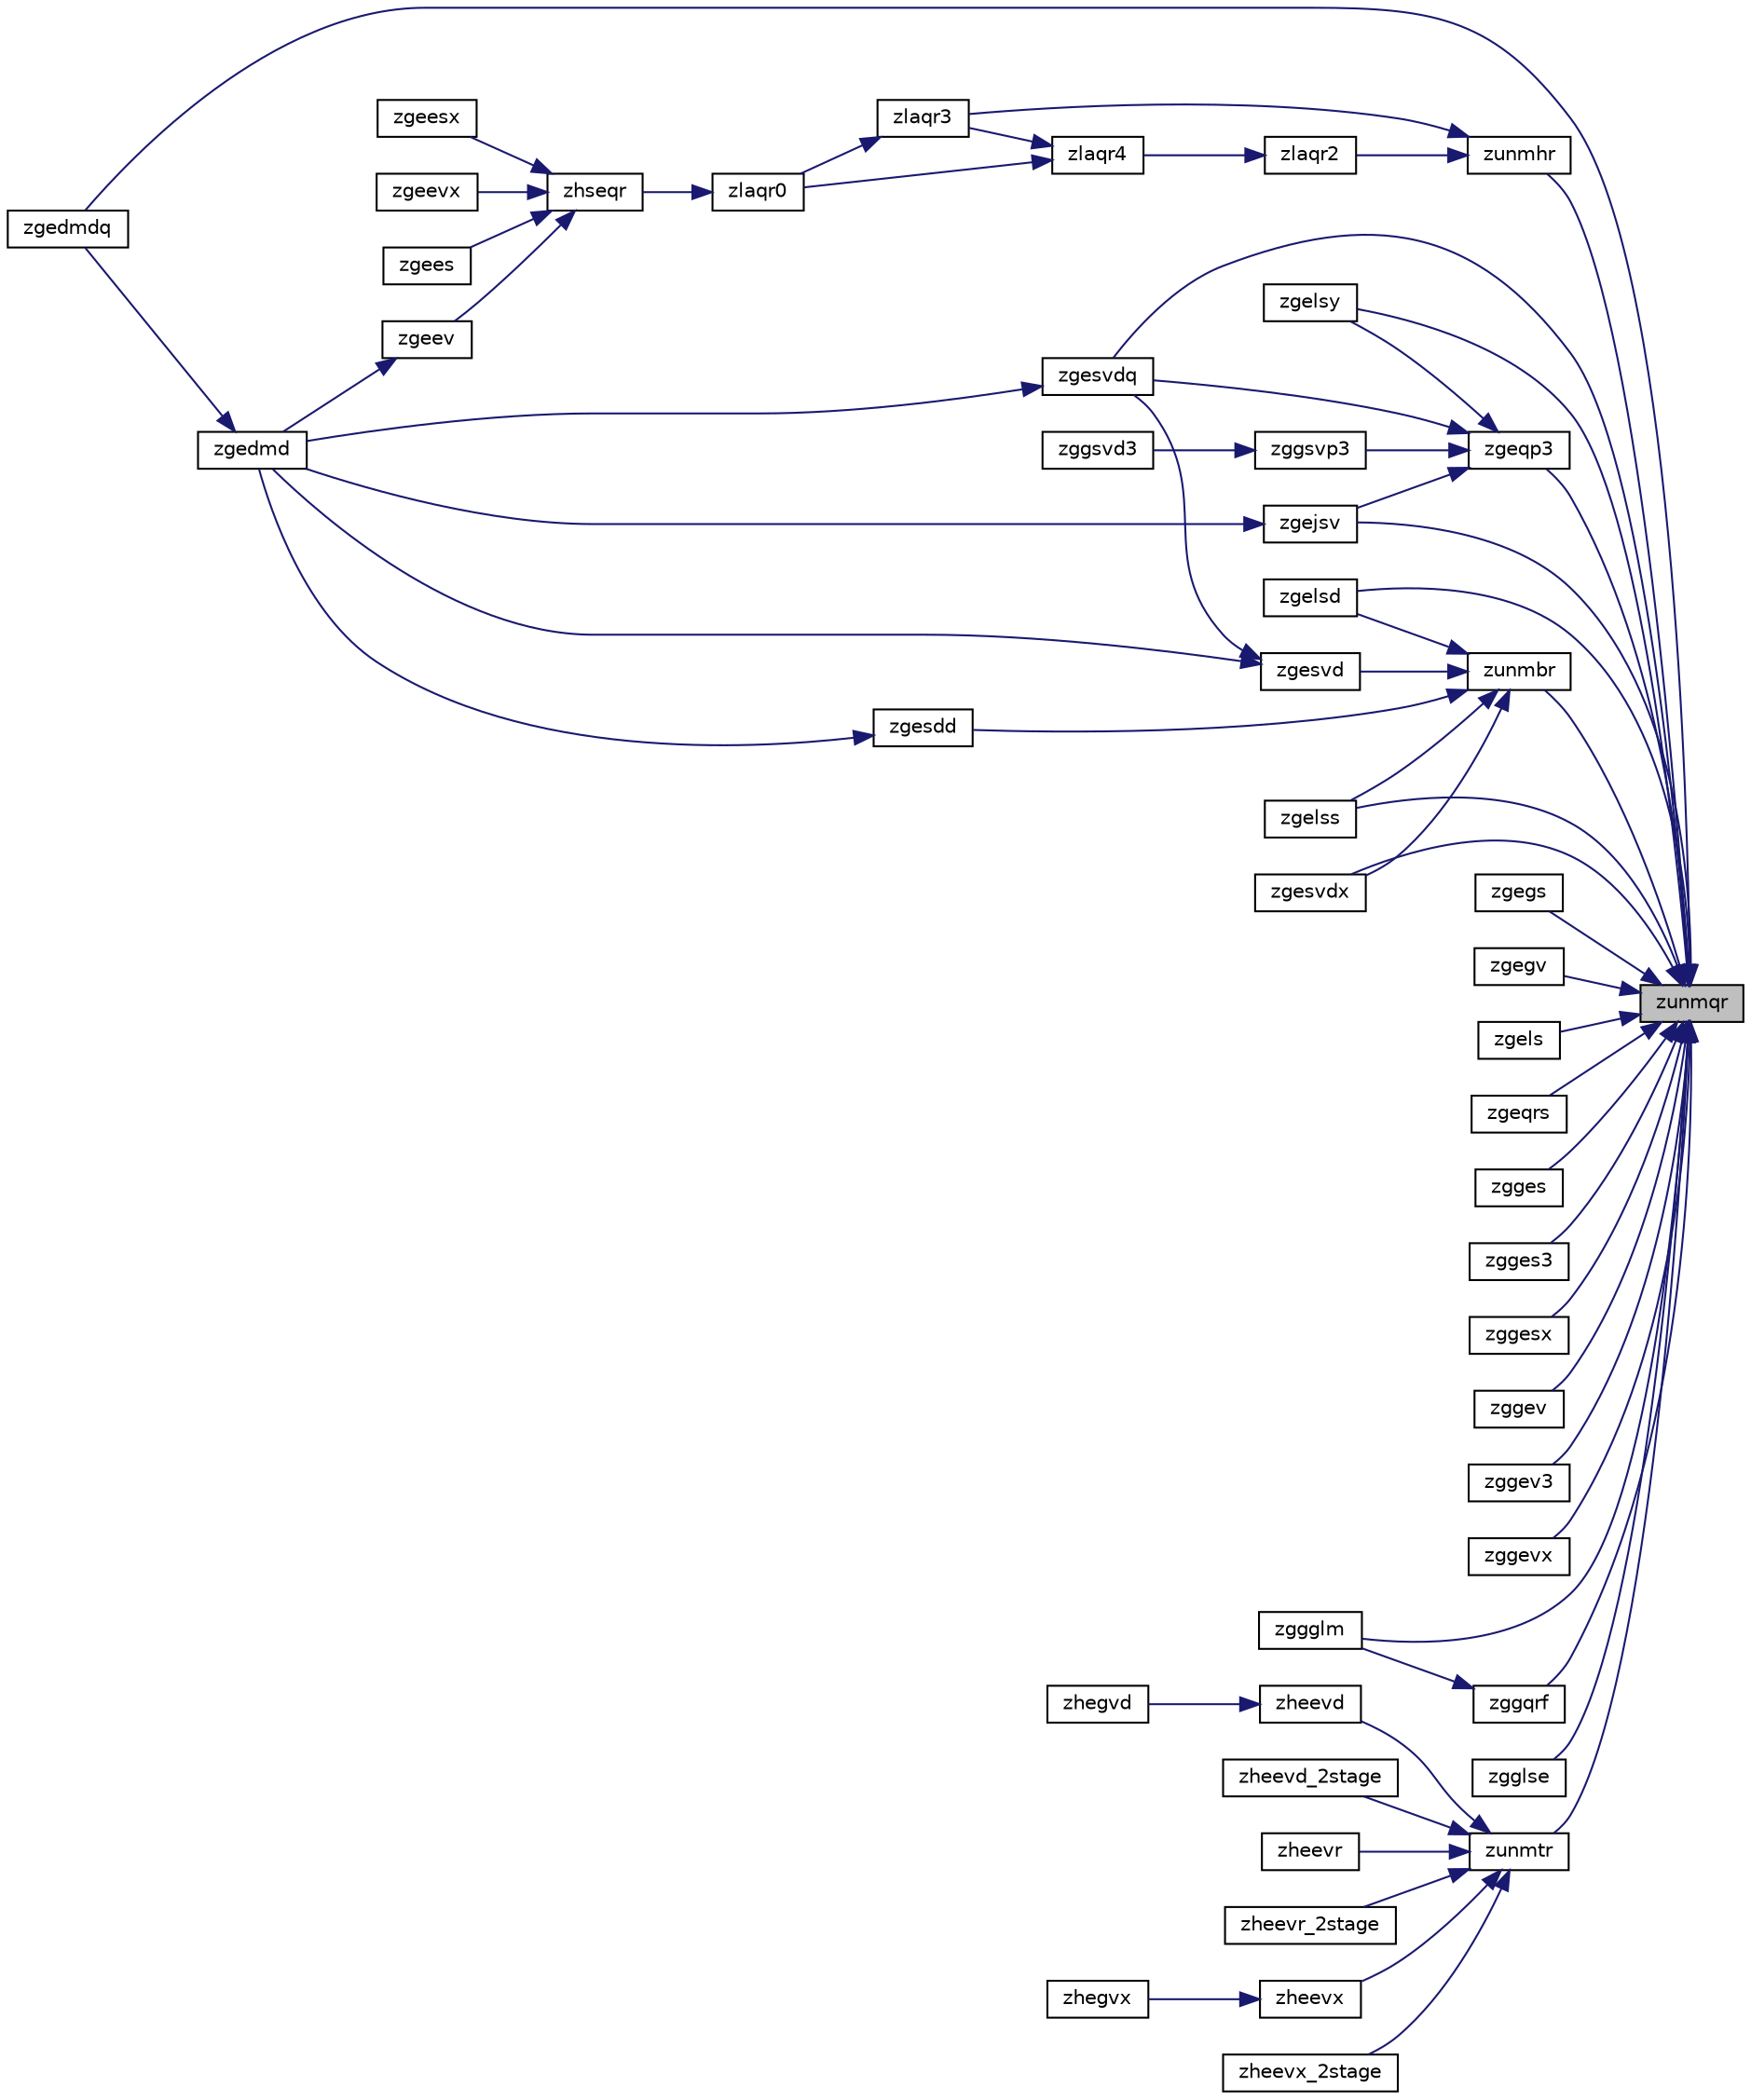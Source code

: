 digraph "zunmqr"
{
 // LATEX_PDF_SIZE
  edge [fontname="Helvetica",fontsize="10",labelfontname="Helvetica",labelfontsize="10"];
  node [fontname="Helvetica",fontsize="10",shape=record];
  rankdir="RL";
  Node1 [label="zunmqr",height=0.2,width=0.4,color="black", fillcolor="grey75", style="filled", fontcolor="black",tooltip="ZUNMQR"];
  Node1 -> Node2 [dir="back",color="midnightblue",fontsize="10",style="solid",fontname="Helvetica"];
  Node2 [label="zgedmdq",height=0.2,width=0.4,color="black", fillcolor="white", style="filled",URL="$zgedmdq_8f90.html#a2ed954e87a52cfdd0bf0d61a1ff43e16",tooltip="ZGEDMDQ computes the Dynamic Mode Decomposition (DMD) for a pair of data snapshot matrices."];
  Node1 -> Node3 [dir="back",color="midnightblue",fontsize="10",style="solid",fontname="Helvetica"];
  Node3 [label="zgegs",height=0.2,width=0.4,color="black", fillcolor="white", style="filled",URL="$zgegs_8f.html#ad43ce2e0f0453844b8ff88c5dfe30b13",tooltip="ZGEGS computes the eigenvalues, Schur form, and, optionally, the left and or/right Schur vectors of a..."];
  Node1 -> Node4 [dir="back",color="midnightblue",fontsize="10",style="solid",fontname="Helvetica"];
  Node4 [label="zgegv",height=0.2,width=0.4,color="black", fillcolor="white", style="filled",URL="$zgegv_8f.html#a16024be7f650b57a748b1947d64adbe5",tooltip="ZGEGV computes the eigenvalues and, optionally, the left and/or right eigenvectors of a complex matri..."];
  Node1 -> Node5 [dir="back",color="midnightblue",fontsize="10",style="solid",fontname="Helvetica"];
  Node5 [label="zgejsv",height=0.2,width=0.4,color="black", fillcolor="white", style="filled",URL="$zgejsv_8f.html#a3f8a01747e82e013b3057d4c6c9bbbd4",tooltip="ZGEJSV"];
  Node5 -> Node6 [dir="back",color="midnightblue",fontsize="10",style="solid",fontname="Helvetica"];
  Node6 [label="zgedmd",height=0.2,width=0.4,color="black", fillcolor="white", style="filled",URL="$zgedmd_8f90.html#a09cef60be58f076072bb592bd1223dec",tooltip="ZGEDMD computes the Dynamic Mode Decomposition (DMD) for a pair of data snapshot matrices."];
  Node6 -> Node2 [dir="back",color="midnightblue",fontsize="10",style="solid",fontname="Helvetica"];
  Node1 -> Node7 [dir="back",color="midnightblue",fontsize="10",style="solid",fontname="Helvetica"];
  Node7 [label="zgels",height=0.2,width=0.4,color="black", fillcolor="white", style="filled",URL="$zgels_8f.html#a1d8089ba1e1538eb3d1ab0ebe97596c7",tooltip="ZGELS solves overdetermined or underdetermined systems for GE matrices"];
  Node1 -> Node8 [dir="back",color="midnightblue",fontsize="10",style="solid",fontname="Helvetica"];
  Node8 [label="zgelsd",height=0.2,width=0.4,color="black", fillcolor="white", style="filled",URL="$zgelsd_8f.html#ae06e94cada1d406119efa6251a4eb308",tooltip="ZGELSD computes the minimum-norm solution to a linear least squares problem for GE matrices"];
  Node1 -> Node9 [dir="back",color="midnightblue",fontsize="10",style="solid",fontname="Helvetica"];
  Node9 [label="zgelss",height=0.2,width=0.4,color="black", fillcolor="white", style="filled",URL="$zgelss_8f.html#a61e68db68886c3f80753fac87ca35a6e",tooltip="ZGELSS solves overdetermined or underdetermined systems for GE matrices"];
  Node1 -> Node10 [dir="back",color="midnightblue",fontsize="10",style="solid",fontname="Helvetica"];
  Node10 [label="zgelsy",height=0.2,width=0.4,color="black", fillcolor="white", style="filled",URL="$zgelsy_8f.html#ab538c5c13af357a23b3b7433a3971354",tooltip="ZGELSY solves overdetermined or underdetermined systems for GE matrices"];
  Node1 -> Node11 [dir="back",color="midnightblue",fontsize="10",style="solid",fontname="Helvetica"];
  Node11 [label="zgeqp3",height=0.2,width=0.4,color="black", fillcolor="white", style="filled",URL="$zgeqp3_8f.html#a2b95c0e9330d8b3f0d9468d99c28d36e",tooltip="ZGEQP3"];
  Node11 -> Node5 [dir="back",color="midnightblue",fontsize="10",style="solid",fontname="Helvetica"];
  Node11 -> Node10 [dir="back",color="midnightblue",fontsize="10",style="solid",fontname="Helvetica"];
  Node11 -> Node12 [dir="back",color="midnightblue",fontsize="10",style="solid",fontname="Helvetica"];
  Node12 [label="zgesvdq",height=0.2,width=0.4,color="black", fillcolor="white", style="filled",URL="$zgesvdq_8f.html#a964d223acba8bbc2118353c864fa2a39",tooltip="ZGESVDQ computes the singular value decomposition (SVD) with a QR-Preconditioned QR SVD Method for GE..."];
  Node12 -> Node6 [dir="back",color="midnightblue",fontsize="10",style="solid",fontname="Helvetica"];
  Node11 -> Node13 [dir="back",color="midnightblue",fontsize="10",style="solid",fontname="Helvetica"];
  Node13 [label="zggsvp3",height=0.2,width=0.4,color="black", fillcolor="white", style="filled",URL="$zggsvp3_8f.html#a25077757e97dda6e76642656189d806e",tooltip="ZGGSVP3"];
  Node13 -> Node14 [dir="back",color="midnightblue",fontsize="10",style="solid",fontname="Helvetica"];
  Node14 [label="zggsvd3",height=0.2,width=0.4,color="black", fillcolor="white", style="filled",URL="$zggsvd3_8f.html#a475afe0b3e08089cac32364ef01895da",tooltip="ZGGSVD3 computes the singular value decomposition (SVD) for OTHER matrices"];
  Node1 -> Node15 [dir="back",color="midnightblue",fontsize="10",style="solid",fontname="Helvetica"];
  Node15 [label="zgeqrs",height=0.2,width=0.4,color="black", fillcolor="white", style="filled",URL="$zgeqrs_8f.html#ae16c0de73b5f5d10451d0823e0f40fc6",tooltip="ZGEQRS"];
  Node1 -> Node12 [dir="back",color="midnightblue",fontsize="10",style="solid",fontname="Helvetica"];
  Node1 -> Node16 [dir="back",color="midnightblue",fontsize="10",style="solid",fontname="Helvetica"];
  Node16 [label="zgesvdx",height=0.2,width=0.4,color="black", fillcolor="white", style="filled",URL="$zgesvdx_8f.html#a6a739f1460b776c50cf0b5f6ac45a518",tooltip="ZGESVDX computes the singular value decomposition (SVD) for GE matrices"];
  Node1 -> Node17 [dir="back",color="midnightblue",fontsize="10",style="solid",fontname="Helvetica"];
  Node17 [label="zgges",height=0.2,width=0.4,color="black", fillcolor="white", style="filled",URL="$zgges_8f.html#a788ffb82ac609cc3e99de43c4cea3e7b",tooltip="ZGGES computes the eigenvalues, the Schur form, and, optionally, the matrix of Schur vectors for GE m..."];
  Node1 -> Node18 [dir="back",color="midnightblue",fontsize="10",style="solid",fontname="Helvetica"];
  Node18 [label="zgges3",height=0.2,width=0.4,color="black", fillcolor="white", style="filled",URL="$zgges3_8f.html#a20c384504d174350a16063cbc115281e",tooltip="ZGGES3 computes the eigenvalues, the Schur form, and, optionally, the matrix of Schur vectors for GE ..."];
  Node1 -> Node19 [dir="back",color="midnightblue",fontsize="10",style="solid",fontname="Helvetica"];
  Node19 [label="zggesx",height=0.2,width=0.4,color="black", fillcolor="white", style="filled",URL="$zggesx_8f.html#a73f44f731074e8f98990b89711bd60fa",tooltip="ZGGESX computes the eigenvalues, the Schur form, and, optionally, the matrix of Schur vectors for GE ..."];
  Node1 -> Node20 [dir="back",color="midnightblue",fontsize="10",style="solid",fontname="Helvetica"];
  Node20 [label="zggev",height=0.2,width=0.4,color="black", fillcolor="white", style="filled",URL="$zggev_8f.html#a79fcce20c617429ccf985e6f123a6171",tooltip="ZGGEV computes the eigenvalues and, optionally, the left and/or right eigenvectors for GE matrices"];
  Node1 -> Node21 [dir="back",color="midnightblue",fontsize="10",style="solid",fontname="Helvetica"];
  Node21 [label="zggev3",height=0.2,width=0.4,color="black", fillcolor="white", style="filled",URL="$zggev3_8f.html#a5c144215dc103ce90a76e324d36e0ec4",tooltip="ZGGEV3 computes the eigenvalues and, optionally, the left and/or right eigenvectors for GE matrices (..."];
  Node1 -> Node22 [dir="back",color="midnightblue",fontsize="10",style="solid",fontname="Helvetica"];
  Node22 [label="zggevx",height=0.2,width=0.4,color="black", fillcolor="white", style="filled",URL="$zggevx_8f.html#aad769423756706f1186027c9dd7615e4",tooltip="ZGGEVX computes the eigenvalues and, optionally, the left and/or right eigenvectors for GE matrices"];
  Node1 -> Node23 [dir="back",color="midnightblue",fontsize="10",style="solid",fontname="Helvetica"];
  Node23 [label="zggglm",height=0.2,width=0.4,color="black", fillcolor="white", style="filled",URL="$zggglm_8f.html#a7e9ce5ea3c8adfc5d28e92904c34984f",tooltip="ZGGGLM"];
  Node1 -> Node24 [dir="back",color="midnightblue",fontsize="10",style="solid",fontname="Helvetica"];
  Node24 [label="zgglse",height=0.2,width=0.4,color="black", fillcolor="white", style="filled",URL="$zgglse_8f.html#a68024ddaa87dd52db7298afb9ba39492",tooltip="ZGGLSE solves overdetermined or underdetermined systems for OTHER matrices"];
  Node1 -> Node25 [dir="back",color="midnightblue",fontsize="10",style="solid",fontname="Helvetica"];
  Node25 [label="zggqrf",height=0.2,width=0.4,color="black", fillcolor="white", style="filled",URL="$zggqrf_8f.html#a79e99ded5bc12a54b8b581b84e2a093b",tooltip="ZGGQRF"];
  Node25 -> Node23 [dir="back",color="midnightblue",fontsize="10",style="solid",fontname="Helvetica"];
  Node1 -> Node26 [dir="back",color="midnightblue",fontsize="10",style="solid",fontname="Helvetica"];
  Node26 [label="zunmbr",height=0.2,width=0.4,color="black", fillcolor="white", style="filled",URL="$zunmbr_8f.html#af222f80e8228a6ef483a38e60fd82fe0",tooltip="ZUNMBR"];
  Node26 -> Node8 [dir="back",color="midnightblue",fontsize="10",style="solid",fontname="Helvetica"];
  Node26 -> Node9 [dir="back",color="midnightblue",fontsize="10",style="solid",fontname="Helvetica"];
  Node26 -> Node27 [dir="back",color="midnightblue",fontsize="10",style="solid",fontname="Helvetica"];
  Node27 [label="zgesdd",height=0.2,width=0.4,color="black", fillcolor="white", style="filled",URL="$zgesdd_8f.html#accb06ed106ce18814ad7069dcb43aa27",tooltip="ZGESDD"];
  Node27 -> Node6 [dir="back",color="midnightblue",fontsize="10",style="solid",fontname="Helvetica"];
  Node26 -> Node28 [dir="back",color="midnightblue",fontsize="10",style="solid",fontname="Helvetica"];
  Node28 [label="zgesvd",height=0.2,width=0.4,color="black", fillcolor="white", style="filled",URL="$zgesvd_8f.html#ad6f0c85f3cca2968e1ef901d2b6014ee",tooltip="ZGESVD computes the singular value decomposition (SVD) for GE matrices"];
  Node28 -> Node6 [dir="back",color="midnightblue",fontsize="10",style="solid",fontname="Helvetica"];
  Node28 -> Node12 [dir="back",color="midnightblue",fontsize="10",style="solid",fontname="Helvetica"];
  Node26 -> Node16 [dir="back",color="midnightblue",fontsize="10",style="solid",fontname="Helvetica"];
  Node1 -> Node29 [dir="back",color="midnightblue",fontsize="10",style="solid",fontname="Helvetica"];
  Node29 [label="zunmhr",height=0.2,width=0.4,color="black", fillcolor="white", style="filled",URL="$zunmhr_8f.html#a5afbf51ef75165fe50d4ef38271c788b",tooltip="ZUNMHR"];
  Node29 -> Node30 [dir="back",color="midnightblue",fontsize="10",style="solid",fontname="Helvetica"];
  Node30 [label="zlaqr2",height=0.2,width=0.4,color="black", fillcolor="white", style="filled",URL="$zlaqr2_8f.html#a3de0348a1d15c5b1dded4b2fe0fdd852",tooltip="ZLAQR2 performs the unitary similarity transformation of a Hessenberg matrix to detect and deflate fu..."];
  Node30 -> Node31 [dir="back",color="midnightblue",fontsize="10",style="solid",fontname="Helvetica"];
  Node31 [label="zlaqr4",height=0.2,width=0.4,color="black", fillcolor="white", style="filled",URL="$zlaqr4_8f.html#affbc148af22beee1f25d9763ecbfaebe",tooltip="ZLAQR4 computes the eigenvalues of a Hessenberg matrix, and optionally the matrices from the Schur de..."];
  Node31 -> Node32 [dir="back",color="midnightblue",fontsize="10",style="solid",fontname="Helvetica"];
  Node32 [label="zlaqr0",height=0.2,width=0.4,color="black", fillcolor="white", style="filled",URL="$zlaqr0_8f.html#af64ceaf5a4eb1f96e03827ca11392326",tooltip="ZLAQR0 computes the eigenvalues of a Hessenberg matrix, and optionally the matrices from the Schur de..."];
  Node32 -> Node33 [dir="back",color="midnightblue",fontsize="10",style="solid",fontname="Helvetica"];
  Node33 [label="zhseqr",height=0.2,width=0.4,color="black", fillcolor="white", style="filled",URL="$zhseqr_8f.html#a72a026b11daa19641a162d05b8b1e0c9",tooltip="ZHSEQR"];
  Node33 -> Node34 [dir="back",color="midnightblue",fontsize="10",style="solid",fontname="Helvetica"];
  Node34 [label="zgees",height=0.2,width=0.4,color="black", fillcolor="white", style="filled",URL="$zgees_8f.html#a255e11cea9a4fdadaffd2506c86ce53b",tooltip="ZGEES computes the eigenvalues, the Schur form, and, optionally, the matrix of Schur vectors for GE m..."];
  Node33 -> Node35 [dir="back",color="midnightblue",fontsize="10",style="solid",fontname="Helvetica"];
  Node35 [label="zgeesx",height=0.2,width=0.4,color="black", fillcolor="white", style="filled",URL="$zgeesx_8f.html#a5b71a5031d2efac59c8f97c707407f65",tooltip="ZGEESX computes the eigenvalues, the Schur form, and, optionally, the matrix of Schur vectors for GE ..."];
  Node33 -> Node36 [dir="back",color="midnightblue",fontsize="10",style="solid",fontname="Helvetica"];
  Node36 [label="zgeev",height=0.2,width=0.4,color="black", fillcolor="white", style="filled",URL="$zgeev_8f.html#a0eb4e3d75621a1ce1685064db1ac58f0",tooltip="ZGEEV computes the eigenvalues and, optionally, the left and/or right eigenvectors for GE matrices"];
  Node36 -> Node6 [dir="back",color="midnightblue",fontsize="10",style="solid",fontname="Helvetica"];
  Node33 -> Node37 [dir="back",color="midnightblue",fontsize="10",style="solid",fontname="Helvetica"];
  Node37 [label="zgeevx",height=0.2,width=0.4,color="black", fillcolor="white", style="filled",URL="$zgeevx_8f.html#ae55acf82651540f7d8f36715eec0900d",tooltip="ZGEEVX computes the eigenvalues and, optionally, the left and/or right eigenvectors for GE matrices"];
  Node31 -> Node38 [dir="back",color="midnightblue",fontsize="10",style="solid",fontname="Helvetica"];
  Node38 [label="zlaqr3",height=0.2,width=0.4,color="black", fillcolor="white", style="filled",URL="$zlaqr3_8f.html#aa3585465a2ddb0ab5072a9b2a38f1338",tooltip="ZLAQR3 performs the unitary similarity transformation of a Hessenberg matrix to detect and deflate fu..."];
  Node38 -> Node32 [dir="back",color="midnightblue",fontsize="10",style="solid",fontname="Helvetica"];
  Node29 -> Node38 [dir="back",color="midnightblue",fontsize="10",style="solid",fontname="Helvetica"];
  Node1 -> Node39 [dir="back",color="midnightblue",fontsize="10",style="solid",fontname="Helvetica"];
  Node39 [label="zunmtr",height=0.2,width=0.4,color="black", fillcolor="white", style="filled",URL="$zunmtr_8f.html#a3b6e9998d4e77b0c581ceaa6cdb11e5e",tooltip="ZUNMTR"];
  Node39 -> Node40 [dir="back",color="midnightblue",fontsize="10",style="solid",fontname="Helvetica"];
  Node40 [label="zheevd",height=0.2,width=0.4,color="black", fillcolor="white", style="filled",URL="$zheevd_8f.html#a9b3e110476166e66f2f62fa1fba6344a",tooltip="ZHEEVD computes the eigenvalues and, optionally, the left and/or right eigenvectors for HE matrices"];
  Node40 -> Node41 [dir="back",color="midnightblue",fontsize="10",style="solid",fontname="Helvetica"];
  Node41 [label="zhegvd",height=0.2,width=0.4,color="black", fillcolor="white", style="filled",URL="$zhegvd_8f.html#a74fdf9b5a16c90d8b7a589dec5ca058a",tooltip="ZHEGVD"];
  Node39 -> Node42 [dir="back",color="midnightblue",fontsize="10",style="solid",fontname="Helvetica"];
  Node42 [label="zheevd_2stage",height=0.2,width=0.4,color="black", fillcolor="white", style="filled",URL="$zheevd__2stage_8f.html#a59996f9a96d264d7eba3edef73e32c43",tooltip="ZHEEVD_2STAGE computes the eigenvalues and, optionally, the left and/or right eigenvectors for HE mat..."];
  Node39 -> Node43 [dir="back",color="midnightblue",fontsize="10",style="solid",fontname="Helvetica"];
  Node43 [label="zheevr",height=0.2,width=0.4,color="black", fillcolor="white", style="filled",URL="$zheevr_8f.html#a60dd605c63d7183a4c289a4ab3df6df6",tooltip="ZHEEVR computes the eigenvalues and, optionally, the left and/or right eigenvectors for HE matrices"];
  Node39 -> Node44 [dir="back",color="midnightblue",fontsize="10",style="solid",fontname="Helvetica"];
  Node44 [label="zheevr_2stage",height=0.2,width=0.4,color="black", fillcolor="white", style="filled",URL="$zheevr__2stage_8f.html#adc7c95ab10d3a0d34802aa94939d4ad1",tooltip="ZHEEVR_2STAGE computes the eigenvalues and, optionally, the left and/or right eigenvectors for HE mat..."];
  Node39 -> Node45 [dir="back",color="midnightblue",fontsize="10",style="solid",fontname="Helvetica"];
  Node45 [label="zheevx",height=0.2,width=0.4,color="black", fillcolor="white", style="filled",URL="$zheevx_8f.html#aabef68a9c7b10df7aef8f4fec89fddbe",tooltip="ZHEEVX computes the eigenvalues and, optionally, the left and/or right eigenvectors for HE matrices"];
  Node45 -> Node46 [dir="back",color="midnightblue",fontsize="10",style="solid",fontname="Helvetica"];
  Node46 [label="zhegvx",height=0.2,width=0.4,color="black", fillcolor="white", style="filled",URL="$zhegvx_8f.html#a8ea76cbbb14edb5a22069e203fc8e8b2",tooltip="ZHEGVX"];
  Node39 -> Node47 [dir="back",color="midnightblue",fontsize="10",style="solid",fontname="Helvetica"];
  Node47 [label="zheevx_2stage",height=0.2,width=0.4,color="black", fillcolor="white", style="filled",URL="$zheevx__2stage_8f.html#ac77d6b27ad8afec6f975d71a329c6c98",tooltip="ZHEEVX_2STAGE computes the eigenvalues and, optionally, the left and/or right eigenvectors for HE mat..."];
}

